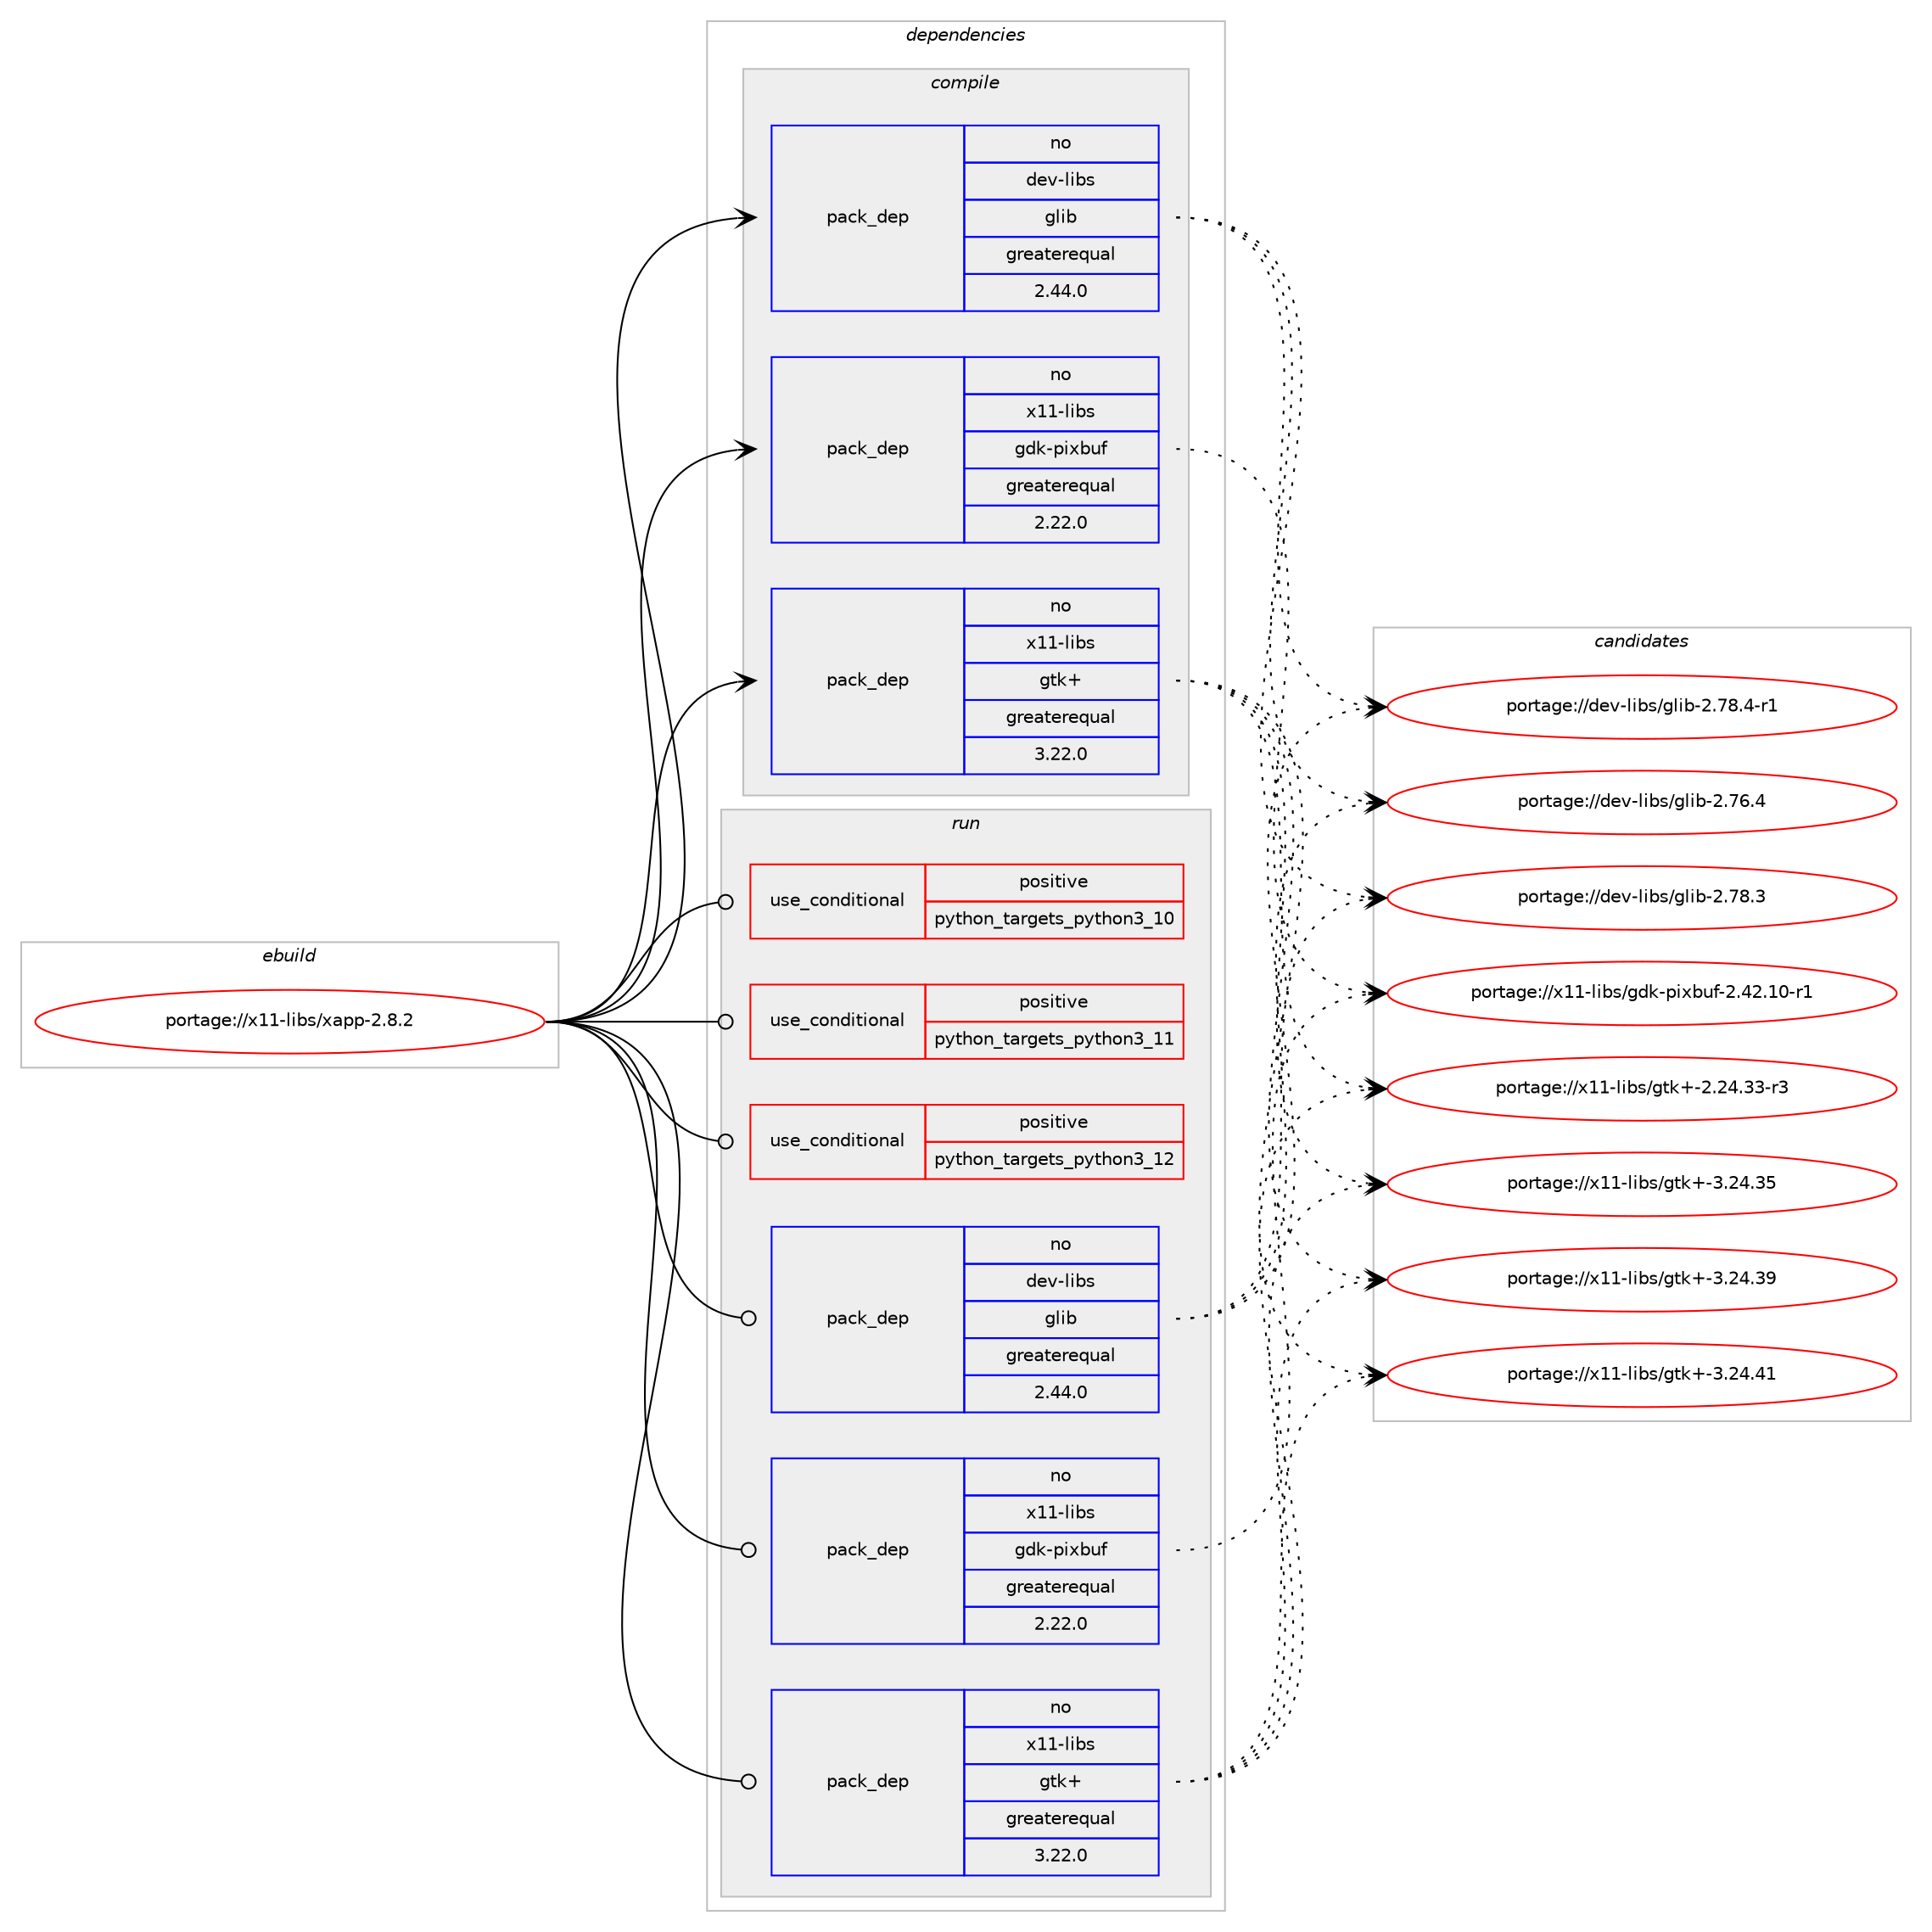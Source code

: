 digraph prolog {

# *************
# Graph options
# *************

newrank=true;
concentrate=true;
compound=true;
graph [rankdir=LR,fontname=Helvetica,fontsize=10,ranksep=1.5];#, ranksep=2.5, nodesep=0.2];
edge  [arrowhead=vee];
node  [fontname=Helvetica,fontsize=10];

# **********
# The ebuild
# **********

subgraph cluster_leftcol {
color=gray;
rank=same;
label=<<i>ebuild</i>>;
id [label="portage://x11-libs/xapp-2.8.2", color=red, width=4, href="../x11-libs/xapp-2.8.2.svg"];
}

# ****************
# The dependencies
# ****************

subgraph cluster_midcol {
color=gray;
label=<<i>dependencies</i>>;
subgraph cluster_compile {
fillcolor="#eeeeee";
style=filled;
label=<<i>compile</i>>;
subgraph pack9009 {
dependency27043 [label=<<TABLE BORDER="0" CELLBORDER="1" CELLSPACING="0" CELLPADDING="4" WIDTH="220"><TR><TD ROWSPAN="6" CELLPADDING="30">pack_dep</TD></TR><TR><TD WIDTH="110">no</TD></TR><TR><TD>dev-libs</TD></TR><TR><TD>glib</TD></TR><TR><TD>greaterequal</TD></TR><TR><TD>2.44.0</TD></TR></TABLE>>, shape=none, color=blue];
}
id:e -> dependency27043:w [weight=20,style="solid",arrowhead="vee"];
# *** BEGIN UNKNOWN DEPENDENCY TYPE (TODO) ***
# id -> package_dependency(portage://x11-libs/xapp-2.8.2,install,no,dev-libs,libdbusmenu,none,[,,],[],[use(enable(gtk3),none)])
# *** END UNKNOWN DEPENDENCY TYPE (TODO) ***

# *** BEGIN UNKNOWN DEPENDENCY TYPE (TODO) ***
# id -> package_dependency(portage://x11-libs/xapp-2.8.2,install,no,gnome-base,libgnomekbd,none,[,,],any_same_slot,[])
# *** END UNKNOWN DEPENDENCY TYPE (TODO) ***

# *** BEGIN UNKNOWN DEPENDENCY TYPE (TODO) ***
# id -> package_dependency(portage://x11-libs/xapp-2.8.2,install,no,x11-libs,cairo,none,[,,],[],[])
# *** END UNKNOWN DEPENDENCY TYPE (TODO) ***

subgraph pack9010 {
dependency27044 [label=<<TABLE BORDER="0" CELLBORDER="1" CELLSPACING="0" CELLPADDING="4" WIDTH="220"><TR><TD ROWSPAN="6" CELLPADDING="30">pack_dep</TD></TR><TR><TD WIDTH="110">no</TD></TR><TR><TD>x11-libs</TD></TR><TR><TD>gdk-pixbuf</TD></TR><TR><TD>greaterequal</TD></TR><TR><TD>2.22.0</TD></TR></TABLE>>, shape=none, color=blue];
}
id:e -> dependency27044:w [weight=20,style="solid",arrowhead="vee"];
subgraph pack9011 {
dependency27045 [label=<<TABLE BORDER="0" CELLBORDER="1" CELLSPACING="0" CELLPADDING="4" WIDTH="220"><TR><TD ROWSPAN="6" CELLPADDING="30">pack_dep</TD></TR><TR><TD WIDTH="110">no</TD></TR><TR><TD>x11-libs</TD></TR><TR><TD>gtk+</TD></TR><TR><TD>greaterequal</TD></TR><TR><TD>3.22.0</TD></TR></TABLE>>, shape=none, color=blue];
}
id:e -> dependency27045:w [weight=20,style="solid",arrowhead="vee"];
# *** BEGIN UNKNOWN DEPENDENCY TYPE (TODO) ***
# id -> package_dependency(portage://x11-libs/xapp-2.8.2,install,no,x11-libs,libX11,none,[,,],[],[])
# *** END UNKNOWN DEPENDENCY TYPE (TODO) ***

# *** BEGIN UNKNOWN DEPENDENCY TYPE (TODO) ***
# id -> package_dependency(portage://x11-libs/xapp-2.8.2,install,no,x11-libs,libxkbfile,none,[,,],[],[])
# *** END UNKNOWN DEPENDENCY TYPE (TODO) ***

# *** BEGIN UNKNOWN DEPENDENCY TYPE (TODO) ***
# id -> package_dependency(portage://x11-libs/xapp-2.8.2,install,no,x11-libs,pango,none,[,,],[],[])
# *** END UNKNOWN DEPENDENCY TYPE (TODO) ***

}
subgraph cluster_compileandrun {
fillcolor="#eeeeee";
style=filled;
label=<<i>compile and run</i>>;
}
subgraph cluster_run {
fillcolor="#eeeeee";
style=filled;
label=<<i>run</i>>;
subgraph cond17706 {
dependency27046 [label=<<TABLE BORDER="0" CELLBORDER="1" CELLSPACING="0" CELLPADDING="4"><TR><TD ROWSPAN="3" CELLPADDING="10">use_conditional</TD></TR><TR><TD>positive</TD></TR><TR><TD>python_targets_python3_10</TD></TR></TABLE>>, shape=none, color=red];
# *** BEGIN UNKNOWN DEPENDENCY TYPE (TODO) ***
# dependency27046 -> package_dependency(portage://x11-libs/xapp-2.8.2,run,no,dev-lang,python,none,[,,],[slot(3.10)],[])
# *** END UNKNOWN DEPENDENCY TYPE (TODO) ***

}
id:e -> dependency27046:w [weight=20,style="solid",arrowhead="odot"];
subgraph cond17707 {
dependency27047 [label=<<TABLE BORDER="0" CELLBORDER="1" CELLSPACING="0" CELLPADDING="4"><TR><TD ROWSPAN="3" CELLPADDING="10">use_conditional</TD></TR><TR><TD>positive</TD></TR><TR><TD>python_targets_python3_11</TD></TR></TABLE>>, shape=none, color=red];
# *** BEGIN UNKNOWN DEPENDENCY TYPE (TODO) ***
# dependency27047 -> package_dependency(portage://x11-libs/xapp-2.8.2,run,no,dev-lang,python,none,[,,],[slot(3.11)],[])
# *** END UNKNOWN DEPENDENCY TYPE (TODO) ***

}
id:e -> dependency27047:w [weight=20,style="solid",arrowhead="odot"];
subgraph cond17708 {
dependency27048 [label=<<TABLE BORDER="0" CELLBORDER="1" CELLSPACING="0" CELLPADDING="4"><TR><TD ROWSPAN="3" CELLPADDING="10">use_conditional</TD></TR><TR><TD>positive</TD></TR><TR><TD>python_targets_python3_12</TD></TR></TABLE>>, shape=none, color=red];
# *** BEGIN UNKNOWN DEPENDENCY TYPE (TODO) ***
# dependency27048 -> package_dependency(portage://x11-libs/xapp-2.8.2,run,no,dev-lang,python,none,[,,],[slot(3.12)],[])
# *** END UNKNOWN DEPENDENCY TYPE (TODO) ***

}
id:e -> dependency27048:w [weight=20,style="solid",arrowhead="odot"];
subgraph pack9012 {
dependency27049 [label=<<TABLE BORDER="0" CELLBORDER="1" CELLSPACING="0" CELLPADDING="4" WIDTH="220"><TR><TD ROWSPAN="6" CELLPADDING="30">pack_dep</TD></TR><TR><TD WIDTH="110">no</TD></TR><TR><TD>dev-libs</TD></TR><TR><TD>glib</TD></TR><TR><TD>greaterequal</TD></TR><TR><TD>2.44.0</TD></TR></TABLE>>, shape=none, color=blue];
}
id:e -> dependency27049:w [weight=20,style="solid",arrowhead="odot"];
# *** BEGIN UNKNOWN DEPENDENCY TYPE (TODO) ***
# id -> package_dependency(portage://x11-libs/xapp-2.8.2,run,no,dev-libs,libdbusmenu,none,[,,],[],[use(enable(gtk3),none)])
# *** END UNKNOWN DEPENDENCY TYPE (TODO) ***

# *** BEGIN UNKNOWN DEPENDENCY TYPE (TODO) ***
# id -> package_dependency(portage://x11-libs/xapp-2.8.2,run,no,dev-python,pygobject,none,[,,],[slot(3)],[use(optenable(python_targets_python3_10),negative),use(optenable(python_targets_python3_11),negative),use(optenable(python_targets_python3_12),negative)])
# *** END UNKNOWN DEPENDENCY TYPE (TODO) ***

# *** BEGIN UNKNOWN DEPENDENCY TYPE (TODO) ***
# id -> package_dependency(portage://x11-libs/xapp-2.8.2,run,no,gnome-base,libgnomekbd,none,[,,],any_same_slot,[])
# *** END UNKNOWN DEPENDENCY TYPE (TODO) ***

# *** BEGIN UNKNOWN DEPENDENCY TYPE (TODO) ***
# id -> package_dependency(portage://x11-libs/xapp-2.8.2,run,no,x11-libs,cairo,none,[,,],[],[])
# *** END UNKNOWN DEPENDENCY TYPE (TODO) ***

subgraph pack9013 {
dependency27050 [label=<<TABLE BORDER="0" CELLBORDER="1" CELLSPACING="0" CELLPADDING="4" WIDTH="220"><TR><TD ROWSPAN="6" CELLPADDING="30">pack_dep</TD></TR><TR><TD WIDTH="110">no</TD></TR><TR><TD>x11-libs</TD></TR><TR><TD>gdk-pixbuf</TD></TR><TR><TD>greaterequal</TD></TR><TR><TD>2.22.0</TD></TR></TABLE>>, shape=none, color=blue];
}
id:e -> dependency27050:w [weight=20,style="solid",arrowhead="odot"];
subgraph pack9014 {
dependency27051 [label=<<TABLE BORDER="0" CELLBORDER="1" CELLSPACING="0" CELLPADDING="4" WIDTH="220"><TR><TD ROWSPAN="6" CELLPADDING="30">pack_dep</TD></TR><TR><TD WIDTH="110">no</TD></TR><TR><TD>x11-libs</TD></TR><TR><TD>gtk+</TD></TR><TR><TD>greaterequal</TD></TR><TR><TD>3.22.0</TD></TR></TABLE>>, shape=none, color=blue];
}
id:e -> dependency27051:w [weight=20,style="solid",arrowhead="odot"];
# *** BEGIN UNKNOWN DEPENDENCY TYPE (TODO) ***
# id -> package_dependency(portage://x11-libs/xapp-2.8.2,run,no,x11-libs,libX11,none,[,,],[],[])
# *** END UNKNOWN DEPENDENCY TYPE (TODO) ***

# *** BEGIN UNKNOWN DEPENDENCY TYPE (TODO) ***
# id -> package_dependency(portage://x11-libs/xapp-2.8.2,run,no,x11-libs,libxkbfile,none,[,,],[],[])
# *** END UNKNOWN DEPENDENCY TYPE (TODO) ***

# *** BEGIN UNKNOWN DEPENDENCY TYPE (TODO) ***
# id -> package_dependency(portage://x11-libs/xapp-2.8.2,run,no,x11-libs,pango,none,[,,],[],[])
# *** END UNKNOWN DEPENDENCY TYPE (TODO) ***

}
}

# **************
# The candidates
# **************

subgraph cluster_choices {
rank=same;
color=gray;
label=<<i>candidates</i>>;

subgraph choice9009 {
color=black;
nodesep=1;
choice1001011184510810598115471031081059845504655544652 [label="portage://dev-libs/glib-2.76.4", color=red, width=4,href="../dev-libs/glib-2.76.4.svg"];
choice1001011184510810598115471031081059845504655564651 [label="portage://dev-libs/glib-2.78.3", color=red, width=4,href="../dev-libs/glib-2.78.3.svg"];
choice10010111845108105981154710310810598455046555646524511449 [label="portage://dev-libs/glib-2.78.4-r1", color=red, width=4,href="../dev-libs/glib-2.78.4-r1.svg"];
dependency27043:e -> choice1001011184510810598115471031081059845504655544652:w [style=dotted,weight="100"];
dependency27043:e -> choice1001011184510810598115471031081059845504655564651:w [style=dotted,weight="100"];
dependency27043:e -> choice10010111845108105981154710310810598455046555646524511449:w [style=dotted,weight="100"];
}
subgraph choice9010 {
color=black;
nodesep=1;
choice1204949451081059811547103100107451121051209811710245504652504649484511449 [label="portage://x11-libs/gdk-pixbuf-2.42.10-r1", color=red, width=4,href="../x11-libs/gdk-pixbuf-2.42.10-r1.svg"];
dependency27044:e -> choice1204949451081059811547103100107451121051209811710245504652504649484511449:w [style=dotted,weight="100"];
}
subgraph choice9011 {
color=black;
nodesep=1;
choice12049494510810598115471031161074345504650524651514511451 [label="portage://x11-libs/gtk+-2.24.33-r3", color=red, width=4,href="../x11-libs/gtk+-2.24.33-r3.svg"];
choice1204949451081059811547103116107434551465052465153 [label="portage://x11-libs/gtk+-3.24.35", color=red, width=4,href="../x11-libs/gtk+-3.24.35.svg"];
choice1204949451081059811547103116107434551465052465157 [label="portage://x11-libs/gtk+-3.24.39", color=red, width=4,href="../x11-libs/gtk+-3.24.39.svg"];
choice1204949451081059811547103116107434551465052465249 [label="portage://x11-libs/gtk+-3.24.41", color=red, width=4,href="../x11-libs/gtk+-3.24.41.svg"];
dependency27045:e -> choice12049494510810598115471031161074345504650524651514511451:w [style=dotted,weight="100"];
dependency27045:e -> choice1204949451081059811547103116107434551465052465153:w [style=dotted,weight="100"];
dependency27045:e -> choice1204949451081059811547103116107434551465052465157:w [style=dotted,weight="100"];
dependency27045:e -> choice1204949451081059811547103116107434551465052465249:w [style=dotted,weight="100"];
}
subgraph choice9012 {
color=black;
nodesep=1;
choice1001011184510810598115471031081059845504655544652 [label="portage://dev-libs/glib-2.76.4", color=red, width=4,href="../dev-libs/glib-2.76.4.svg"];
choice1001011184510810598115471031081059845504655564651 [label="portage://dev-libs/glib-2.78.3", color=red, width=4,href="../dev-libs/glib-2.78.3.svg"];
choice10010111845108105981154710310810598455046555646524511449 [label="portage://dev-libs/glib-2.78.4-r1", color=red, width=4,href="../dev-libs/glib-2.78.4-r1.svg"];
dependency27049:e -> choice1001011184510810598115471031081059845504655544652:w [style=dotted,weight="100"];
dependency27049:e -> choice1001011184510810598115471031081059845504655564651:w [style=dotted,weight="100"];
dependency27049:e -> choice10010111845108105981154710310810598455046555646524511449:w [style=dotted,weight="100"];
}
subgraph choice9013 {
color=black;
nodesep=1;
choice1204949451081059811547103100107451121051209811710245504652504649484511449 [label="portage://x11-libs/gdk-pixbuf-2.42.10-r1", color=red, width=4,href="../x11-libs/gdk-pixbuf-2.42.10-r1.svg"];
dependency27050:e -> choice1204949451081059811547103100107451121051209811710245504652504649484511449:w [style=dotted,weight="100"];
}
subgraph choice9014 {
color=black;
nodesep=1;
choice12049494510810598115471031161074345504650524651514511451 [label="portage://x11-libs/gtk+-2.24.33-r3", color=red, width=4,href="../x11-libs/gtk+-2.24.33-r3.svg"];
choice1204949451081059811547103116107434551465052465153 [label="portage://x11-libs/gtk+-3.24.35", color=red, width=4,href="../x11-libs/gtk+-3.24.35.svg"];
choice1204949451081059811547103116107434551465052465157 [label="portage://x11-libs/gtk+-3.24.39", color=red, width=4,href="../x11-libs/gtk+-3.24.39.svg"];
choice1204949451081059811547103116107434551465052465249 [label="portage://x11-libs/gtk+-3.24.41", color=red, width=4,href="../x11-libs/gtk+-3.24.41.svg"];
dependency27051:e -> choice12049494510810598115471031161074345504650524651514511451:w [style=dotted,weight="100"];
dependency27051:e -> choice1204949451081059811547103116107434551465052465153:w [style=dotted,weight="100"];
dependency27051:e -> choice1204949451081059811547103116107434551465052465157:w [style=dotted,weight="100"];
dependency27051:e -> choice1204949451081059811547103116107434551465052465249:w [style=dotted,weight="100"];
}
}

}
